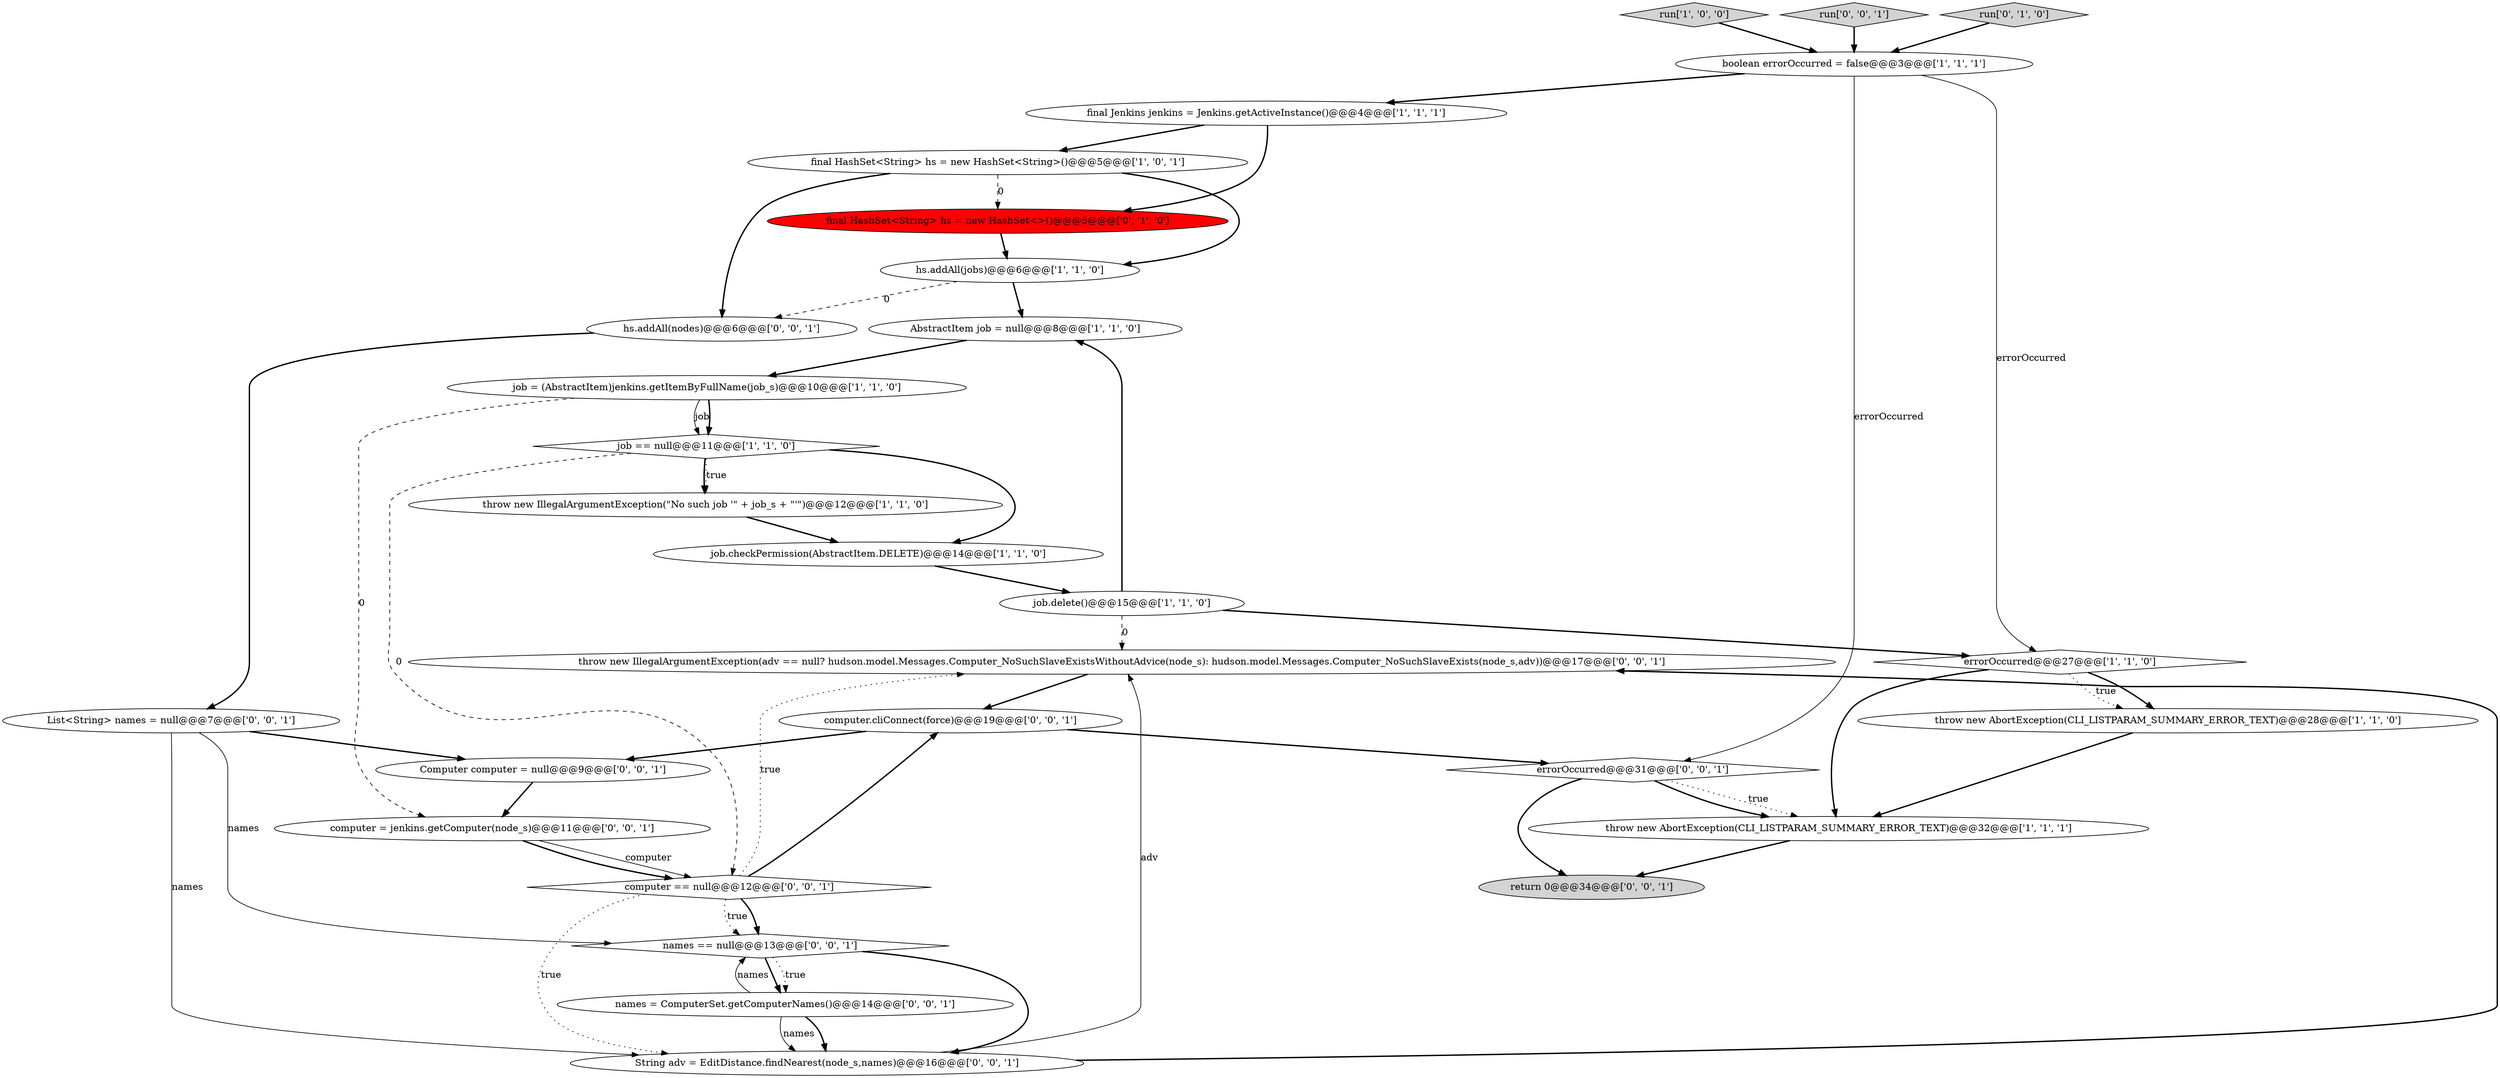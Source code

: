 digraph {
26 [style = filled, label = "return 0@@@34@@@['0', '0', '1']", fillcolor = lightgray, shape = ellipse image = "AAA0AAABBB3BBB"];
3 [style = filled, label = "throw new AbortException(CLI_LISTPARAM_SUMMARY_ERROR_TEXT)@@@28@@@['1', '1', '0']", fillcolor = white, shape = ellipse image = "AAA0AAABBB1BBB"];
9 [style = filled, label = "boolean errorOccurred = false@@@3@@@['1', '1', '1']", fillcolor = white, shape = ellipse image = "AAA0AAABBB1BBB"];
17 [style = filled, label = "List<String> names = null@@@7@@@['0', '0', '1']", fillcolor = white, shape = ellipse image = "AAA0AAABBB3BBB"];
8 [style = filled, label = "run['1', '0', '0']", fillcolor = lightgray, shape = diamond image = "AAA0AAABBB1BBB"];
6 [style = filled, label = "job == null@@@11@@@['1', '1', '0']", fillcolor = white, shape = diamond image = "AAA0AAABBB1BBB"];
11 [style = filled, label = "job = (AbstractItem)jenkins.getItemByFullName(job_s)@@@10@@@['1', '1', '0']", fillcolor = white, shape = ellipse image = "AAA0AAABBB1BBB"];
23 [style = filled, label = "computer = jenkins.getComputer(node_s)@@@11@@@['0', '0', '1']", fillcolor = white, shape = ellipse image = "AAA0AAABBB3BBB"];
22 [style = filled, label = "Computer computer = null@@@9@@@['0', '0', '1']", fillcolor = white, shape = ellipse image = "AAA0AAABBB3BBB"];
27 [style = filled, label = "names == null@@@13@@@['0', '0', '1']", fillcolor = white, shape = diamond image = "AAA0AAABBB3BBB"];
18 [style = filled, label = "names = ComputerSet.getComputerNames()@@@14@@@['0', '0', '1']", fillcolor = white, shape = ellipse image = "AAA0AAABBB3BBB"];
7 [style = filled, label = "job.delete()@@@15@@@['1', '1', '0']", fillcolor = white, shape = ellipse image = "AAA0AAABBB1BBB"];
4 [style = filled, label = "job.checkPermission(AbstractItem.DELETE)@@@14@@@['1', '1', '0']", fillcolor = white, shape = ellipse image = "AAA0AAABBB1BBB"];
2 [style = filled, label = "AbstractItem job = null@@@8@@@['1', '1', '0']", fillcolor = white, shape = ellipse image = "AAA0AAABBB1BBB"];
10 [style = filled, label = "throw new AbortException(CLI_LISTPARAM_SUMMARY_ERROR_TEXT)@@@32@@@['1', '1', '1']", fillcolor = white, shape = ellipse image = "AAA0AAABBB1BBB"];
0 [style = filled, label = "errorOccurred@@@27@@@['1', '1', '0']", fillcolor = white, shape = diamond image = "AAA0AAABBB1BBB"];
28 [style = filled, label = "throw new IllegalArgumentException(adv == null? hudson.model.Messages.Computer_NoSuchSlaveExistsWithoutAdvice(node_s): hudson.model.Messages.Computer_NoSuchSlaveExists(node_s,adv))@@@17@@@['0', '0', '1']", fillcolor = white, shape = ellipse image = "AAA0AAABBB3BBB"];
15 [style = filled, label = "final HashSet<String> hs = new HashSet<>()@@@5@@@['0', '1', '0']", fillcolor = red, shape = ellipse image = "AAA1AAABBB2BBB"];
12 [style = filled, label = "hs.addAll(jobs)@@@6@@@['1', '1', '0']", fillcolor = white, shape = ellipse image = "AAA0AAABBB1BBB"];
25 [style = filled, label = "run['0', '0', '1']", fillcolor = lightgray, shape = diamond image = "AAA0AAABBB3BBB"];
13 [style = filled, label = "final HashSet<String> hs = new HashSet<String>()@@@5@@@['1', '0', '1']", fillcolor = white, shape = ellipse image = "AAA0AAABBB1BBB"];
1 [style = filled, label = "throw new IllegalArgumentException(\"No such job '\" + job_s + \"'\")@@@12@@@['1', '1', '0']", fillcolor = white, shape = ellipse image = "AAA0AAABBB1BBB"];
5 [style = filled, label = "final Jenkins jenkins = Jenkins.getActiveInstance()@@@4@@@['1', '1', '1']", fillcolor = white, shape = ellipse image = "AAA0AAABBB1BBB"];
16 [style = filled, label = "hs.addAll(nodes)@@@6@@@['0', '0', '1']", fillcolor = white, shape = ellipse image = "AAA0AAABBB3BBB"];
20 [style = filled, label = "errorOccurred@@@31@@@['0', '0', '1']", fillcolor = white, shape = diamond image = "AAA0AAABBB3BBB"];
19 [style = filled, label = "String adv = EditDistance.findNearest(node_s,names)@@@16@@@['0', '0', '1']", fillcolor = white, shape = ellipse image = "AAA0AAABBB3BBB"];
24 [style = filled, label = "computer.cliConnect(force)@@@19@@@['0', '0', '1']", fillcolor = white, shape = ellipse image = "AAA0AAABBB3BBB"];
14 [style = filled, label = "run['0', '1', '0']", fillcolor = lightgray, shape = diamond image = "AAA0AAABBB2BBB"];
21 [style = filled, label = "computer == null@@@12@@@['0', '0', '1']", fillcolor = white, shape = diamond image = "AAA0AAABBB3BBB"];
0->3 [style = bold, label=""];
6->21 [style = dashed, label="0"];
27->18 [style = bold, label=""];
1->4 [style = bold, label=""];
11->6 [style = solid, label="job"];
21->27 [style = bold, label=""];
12->16 [style = dashed, label="0"];
20->26 [style = bold, label=""];
11->6 [style = bold, label=""];
25->9 [style = bold, label=""];
6->1 [style = dotted, label="true"];
18->19 [style = bold, label=""];
18->27 [style = solid, label="names"];
5->15 [style = bold, label=""];
21->27 [style = dotted, label="true"];
11->23 [style = dashed, label="0"];
7->0 [style = bold, label=""];
21->24 [style = bold, label=""];
10->26 [style = bold, label=""];
17->19 [style = solid, label="names"];
16->17 [style = bold, label=""];
17->22 [style = bold, label=""];
24->22 [style = bold, label=""];
18->19 [style = solid, label="names"];
22->23 [style = bold, label=""];
13->15 [style = dashed, label="0"];
13->16 [style = bold, label=""];
21->28 [style = dotted, label="true"];
4->7 [style = bold, label=""];
20->10 [style = bold, label=""];
24->20 [style = bold, label=""];
9->0 [style = solid, label="errorOccurred"];
6->1 [style = bold, label=""];
6->4 [style = bold, label=""];
3->10 [style = bold, label=""];
12->2 [style = bold, label=""];
0->10 [style = bold, label=""];
13->12 [style = bold, label=""];
23->21 [style = solid, label="computer"];
23->21 [style = bold, label=""];
9->20 [style = solid, label="errorOccurred"];
7->28 [style = dashed, label="0"];
7->2 [style = bold, label=""];
5->13 [style = bold, label=""];
21->19 [style = dotted, label="true"];
20->10 [style = dotted, label="true"];
8->9 [style = bold, label=""];
9->5 [style = bold, label=""];
28->24 [style = bold, label=""];
14->9 [style = bold, label=""];
15->12 [style = bold, label=""];
27->19 [style = bold, label=""];
19->28 [style = solid, label="adv"];
19->28 [style = bold, label=""];
17->27 [style = solid, label="names"];
0->3 [style = dotted, label="true"];
27->18 [style = dotted, label="true"];
2->11 [style = bold, label=""];
}
